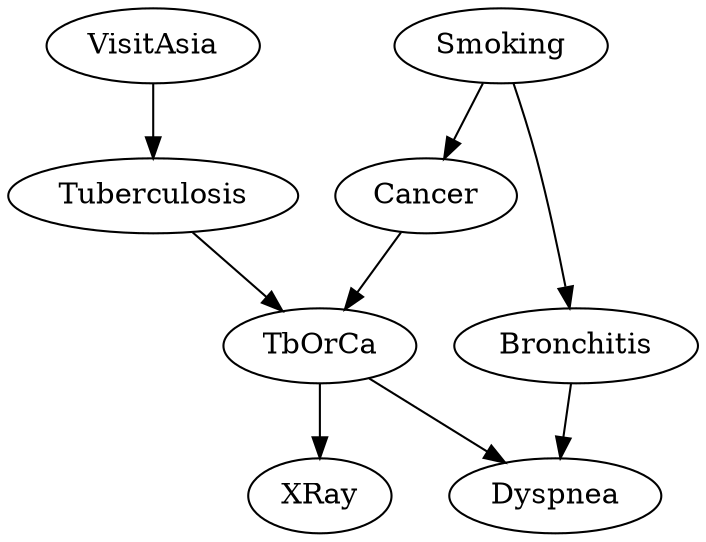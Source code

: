 digraph Asia {
VisitAsia->Tuberculosis
Smoking->Cancer
Cancer->TbOrCa
Tuberculosis->TbOrCa
TbOrCa->XRay
Smoking->Bronchitis
Bronchitis->Dyspnea
TbOrCa->Dyspnea
}
